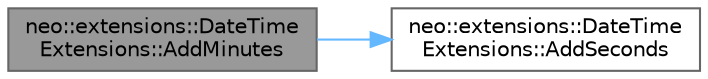 digraph "neo::extensions::DateTimeExtensions::AddMinutes"
{
 // LATEX_PDF_SIZE
  bgcolor="transparent";
  edge [fontname=Helvetica,fontsize=10,labelfontname=Helvetica,labelfontsize=10];
  node [fontname=Helvetica,fontsize=10,shape=box,height=0.2,width=0.4];
  rankdir="LR";
  Node1 [id="Node000001",label="neo::extensions::DateTime\lExtensions::AddMinutes",height=0.2,width=0.4,color="gray40", fillcolor="grey60", style="filled", fontcolor="black",tooltip="Add minutes to timestamp."];
  Node1 -> Node2 [id="edge2_Node000001_Node000002",color="steelblue1",style="solid",tooltip=" "];
  Node2 [id="Node000002",label="neo::extensions::DateTime\lExtensions::AddSeconds",height=0.2,width=0.4,color="grey40", fillcolor="white", style="filled",URL="$classneo_1_1extensions_1_1_date_time_extensions.html#af4935e6e7c07ce21cd354ab2508e8c34",tooltip="Add seconds to timestamp."];
}
